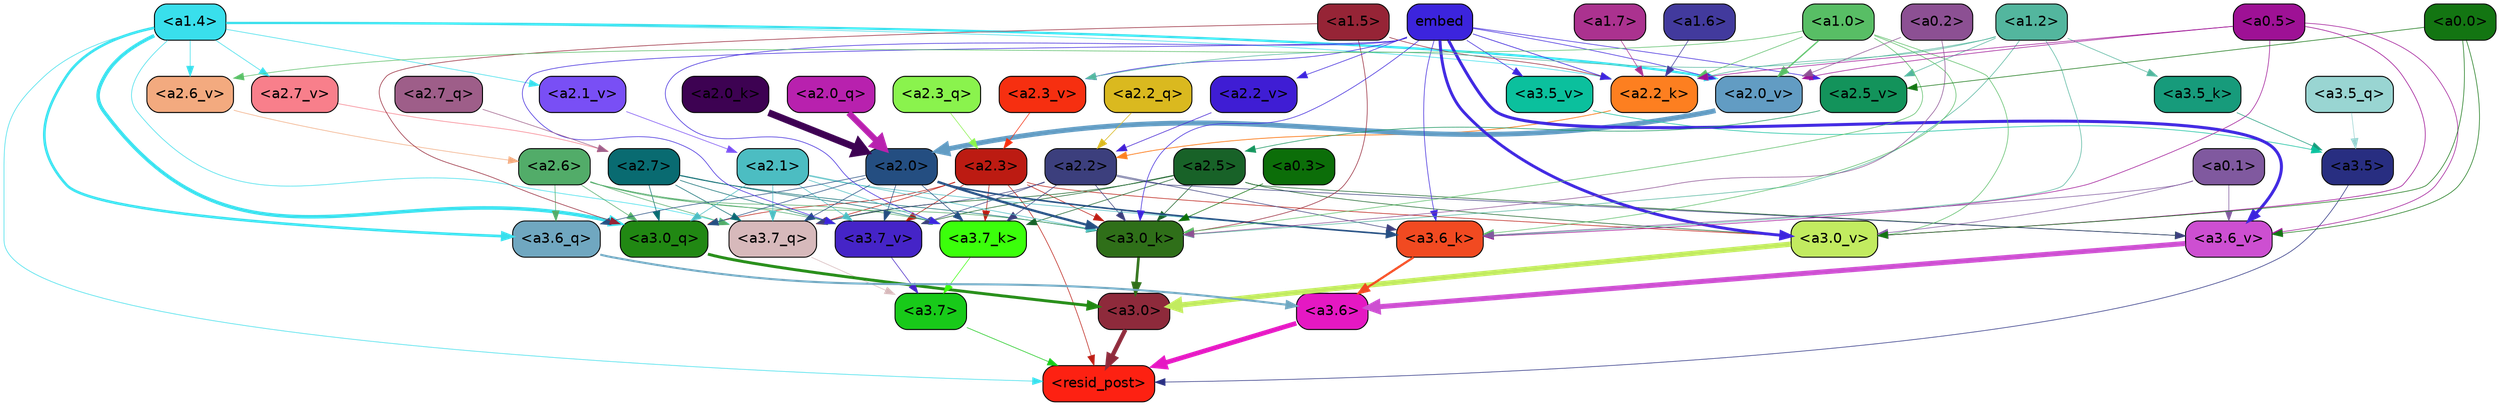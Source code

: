 strict digraph "" {
	graph [bgcolor=transparent,
		layout=dot,
		overlap=false,
		splines=true
	];
	"<a3.7>"	[color=black,
		fillcolor="#18ca19",
		fontname=Helvetica,
		shape=box,
		style="filled, rounded"];
	"<resid_post>"	[color=black,
		fillcolor="#fd2112",
		fontname=Helvetica,
		shape=box,
		style="filled, rounded"];
	"<a3.7>" -> "<resid_post>"	[color="#18ca19",
		penwidth=0.6];
	"<a3.6>"	[color=black,
		fillcolor="#e518c3",
		fontname=Helvetica,
		shape=box,
		style="filled, rounded"];
	"<a3.6>" -> "<resid_post>"	[color="#e518c3",
		penwidth=4.6696330308914185];
	"<a3.5>"	[color=black,
		fillcolor="#282e81",
		fontname=Helvetica,
		shape=box,
		style="filled, rounded"];
	"<a3.5>" -> "<resid_post>"	[color="#282e81",
		penwidth=0.6];
	"<a3.0>"	[color=black,
		fillcolor="#8e2a3b",
		fontname=Helvetica,
		shape=box,
		style="filled, rounded"];
	"<a3.0>" -> "<resid_post>"	[color="#8e2a3b",
		penwidth=4.282557368278503];
	"<a2.3>"	[color=black,
		fillcolor="#bc1b12",
		fontname=Helvetica,
		shape=box,
		style="filled, rounded"];
	"<a2.3>" -> "<resid_post>"	[color="#bc1b12",
		penwidth=0.6];
	"<a3.7_q>"	[color=black,
		fillcolor="#d7b9bb",
		fontname=Helvetica,
		shape=box,
		style="filled, rounded"];
	"<a2.3>" -> "<a3.7_q>"	[color="#bc1b12",
		penwidth=0.6];
	"<a3.0_q>"	[color=black,
		fillcolor="#218813",
		fontname=Helvetica,
		shape=box,
		style="filled, rounded"];
	"<a2.3>" -> "<a3.0_q>"	[color="#bc1b12",
		penwidth=0.6];
	"<a3.7_k>"	[color=black,
		fillcolor="#3bff0b",
		fontname=Helvetica,
		shape=box,
		style="filled, rounded"];
	"<a2.3>" -> "<a3.7_k>"	[color="#bc1b12",
		penwidth=0.6];
	"<a3.0_k>"	[color=black,
		fillcolor="#2f6f19",
		fontname=Helvetica,
		shape=box,
		style="filled, rounded"];
	"<a2.3>" -> "<a3.0_k>"	[color="#bc1b12",
		penwidth=0.6];
	"<a3.7_v>"	[color=black,
		fillcolor="#4524c7",
		fontname=Helvetica,
		shape=box,
		style="filled, rounded"];
	"<a2.3>" -> "<a3.7_v>"	[color="#bc1b12",
		penwidth=0.6];
	"<a3.0_v>"	[color=black,
		fillcolor="#c2eb60",
		fontname=Helvetica,
		shape=box,
		style="filled, rounded"];
	"<a2.3>" -> "<a3.0_v>"	[color="#bc1b12",
		penwidth=0.6];
	"<a1.4>"	[color=black,
		fillcolor="#39dfec",
		fontname=Helvetica,
		shape=box,
		style="filled, rounded"];
	"<a1.4>" -> "<resid_post>"	[color="#39dfec",
		penwidth=0.6];
	"<a1.4>" -> "<a3.7_q>"	[color="#39dfec",
		penwidth=0.6];
	"<a3.6_q>"	[color=black,
		fillcolor="#70a7c0",
		fontname=Helvetica,
		shape=box,
		style="filled, rounded"];
	"<a1.4>" -> "<a3.6_q>"	[color="#39dfec",
		penwidth=2.6073555648326874];
	"<a1.4>" -> "<a3.0_q>"	[color="#39dfec",
		penwidth=3.4971605762839317];
	"<a2.2_k>"	[color=black,
		fillcolor="#fd7f20",
		fontname=Helvetica,
		shape=box,
		style="filled, rounded"];
	"<a1.4>" -> "<a2.2_k>"	[color="#39dfec",
		penwidth=0.6];
	"<a2.7_v>"	[color=black,
		fillcolor="#f87f8b",
		fontname=Helvetica,
		shape=box,
		style="filled, rounded"];
	"<a1.4>" -> "<a2.7_v>"	[color="#39dfec",
		penwidth=0.6];
	"<a2.6_v>"	[color=black,
		fillcolor="#f3aa7f",
		fontname=Helvetica,
		shape=box,
		style="filled, rounded"];
	"<a1.4>" -> "<a2.6_v>"	[color="#39dfec",
		penwidth=0.6];
	"<a2.1_v>"	[color=black,
		fillcolor="#794ff5",
		fontname=Helvetica,
		shape=box,
		style="filled, rounded"];
	"<a1.4>" -> "<a2.1_v>"	[color="#39dfec",
		penwidth=0.6];
	"<a2.0_v>"	[color=black,
		fillcolor="#629cc3",
		fontname=Helvetica,
		shape=box,
		style="filled, rounded"];
	"<a1.4>" -> "<a2.0_v>"	[color="#39dfec",
		penwidth=2.268670678138733];
	"<a3.7_q>" -> "<a3.7>"	[color="#d7b9bb",
		penwidth=0.6];
	"<a3.6_q>" -> "<a3.6>"	[color="#70a7c0",
		penwidth=2.03758105635643];
	"<a3.5_q>"	[color=black,
		fillcolor="#99d5d2",
		fontname=Helvetica,
		shape=box,
		style="filled, rounded"];
	"<a3.5_q>" -> "<a3.5>"	[color="#99d5d2",
		penwidth=0.6];
	"<a3.0_q>" -> "<a3.0>"	[color="#218813",
		penwidth=2.8638100624084473];
	"<a3.7_k>" -> "<a3.7>"	[color="#3bff0b",
		penwidth=0.6];
	"<a3.6_k>"	[color=black,
		fillcolor="#f14a21",
		fontname=Helvetica,
		shape=box,
		style="filled, rounded"];
	"<a3.6_k>" -> "<a3.6>"	[color="#f14a21",
		penwidth=2.174198240041733];
	"<a3.5_k>"	[color=black,
		fillcolor="#179b7b",
		fontname=Helvetica,
		shape=box,
		style="filled, rounded"];
	"<a3.5_k>" -> "<a3.5>"	[color="#179b7b",
		penwidth=0.6];
	"<a3.0_k>" -> "<a3.0>"	[color="#2f6f19",
		penwidth=2.6274144649505615];
	"<a3.7_v>" -> "<a3.7>"	[color="#4524c7",
		penwidth=0.6];
	"<a3.6_v>"	[color=black,
		fillcolor="#cd4fd1",
		fontname=Helvetica,
		shape=box,
		style="filled, rounded"];
	"<a3.6_v>" -> "<a3.6>"	[color="#cd4fd1",
		penwidth=5.002329230308533];
	"<a3.5_v>"	[color=black,
		fillcolor="#0bc09d",
		fontname=Helvetica,
		shape=box,
		style="filled, rounded"];
	"<a3.5_v>" -> "<a3.5>"	[color="#0bc09d",
		penwidth=0.6];
	"<a3.0_v>" -> "<a3.0>"	[color="#c2eb60",
		penwidth=5.188832879066467];
	"<a2.7>"	[color=black,
		fillcolor="#096b71",
		fontname=Helvetica,
		shape=box,
		style="filled, rounded"];
	"<a2.7>" -> "<a3.7_q>"	[color="#096b71",
		penwidth=0.6];
	"<a2.7>" -> "<a3.0_q>"	[color="#096b71",
		penwidth=0.6];
	"<a2.7>" -> "<a3.7_k>"	[color="#096b71",
		penwidth=0.6];
	"<a2.7>" -> "<a3.0_k>"	[color="#096b71",
		penwidth=0.6];
	"<a2.7>" -> "<a3.7_v>"	[color="#096b71",
		penwidth=0.6];
	"<a2.6>"	[color=black,
		fillcolor="#52ac69",
		fontname=Helvetica,
		shape=box,
		style="filled, rounded"];
	"<a2.6>" -> "<a3.7_q>"	[color="#52ac69",
		penwidth=0.6];
	"<a2.6>" -> "<a3.6_q>"	[color="#52ac69",
		penwidth=0.6];
	"<a2.6>" -> "<a3.0_q>"	[color="#52ac69",
		penwidth=0.6];
	"<a2.6>" -> "<a3.7_k>"	[color="#52ac69",
		penwidth=0.6];
	"<a2.6>" -> "<a3.0_k>"	[color="#52ac69",
		penwidth=0.6];
	"<a2.6>" -> "<a3.7_v>"	[color="#52ac69",
		penwidth=0.6];
	"<a2.5>"	[color=black,
		fillcolor="#186228",
		fontname=Helvetica,
		shape=box,
		style="filled, rounded"];
	"<a2.5>" -> "<a3.7_q>"	[color="#186228",
		penwidth=0.6];
	"<a2.5>" -> "<a3.7_k>"	[color="#186228",
		penwidth=0.6];
	"<a2.5>" -> "<a3.0_k>"	[color="#186228",
		penwidth=0.6];
	"<a2.5>" -> "<a3.7_v>"	[color="#186228",
		penwidth=0.6];
	"<a2.5>" -> "<a3.6_v>"	[color="#186228",
		penwidth=0.6];
	"<a2.5>" -> "<a3.0_v>"	[color="#186228",
		penwidth=0.6];
	"<a2.2>"	[color=black,
		fillcolor="#3c3f7d",
		fontname=Helvetica,
		shape=box,
		style="filled, rounded"];
	"<a2.2>" -> "<a3.7_q>"	[color="#3c3f7d",
		penwidth=0.6];
	"<a2.2>" -> "<a3.7_k>"	[color="#3c3f7d",
		penwidth=0.6];
	"<a2.2>" -> "<a3.6_k>"	[color="#3c3f7d",
		penwidth=0.6];
	"<a2.2>" -> "<a3.0_k>"	[color="#3c3f7d",
		penwidth=0.6];
	"<a2.2>" -> "<a3.7_v>"	[color="#3c3f7d",
		penwidth=0.6];
	"<a2.2>" -> "<a3.6_v>"	[color="#3c3f7d",
		penwidth=0.6];
	"<a2.1>"	[color=black,
		fillcolor="#4cbdc2",
		fontname=Helvetica,
		shape=box,
		style="filled, rounded"];
	"<a2.1>" -> "<a3.7_q>"	[color="#4cbdc2",
		penwidth=0.6];
	"<a2.1>" -> "<a3.0_q>"	[color="#4cbdc2",
		penwidth=0.6];
	"<a2.1>" -> "<a3.7_k>"	[color="#4cbdc2",
		penwidth=0.6];
	"<a2.1>" -> "<a3.6_k>"	[color="#4cbdc2",
		penwidth=0.6];
	"<a2.1>" -> "<a3.0_k>"	[color="#4cbdc2",
		penwidth=0.6];
	"<a2.1>" -> "<a3.7_v>"	[color="#4cbdc2",
		penwidth=0.6];
	"<a2.0>"	[color=black,
		fillcolor="#244e81",
		fontname=Helvetica,
		shape=box,
		style="filled, rounded"];
	"<a2.0>" -> "<a3.7_q>"	[color="#244e81",
		penwidth=0.6];
	"<a2.0>" -> "<a3.6_q>"	[color="#244e81",
		penwidth=0.6];
	"<a2.0>" -> "<a3.0_q>"	[color="#244e81",
		penwidth=0.6];
	"<a2.0>" -> "<a3.7_k>"	[color="#244e81",
		penwidth=0.6];
	"<a2.0>" -> "<a3.6_k>"	[color="#244e81",
		penwidth=1.5568191409111023];
	"<a2.0>" -> "<a3.0_k>"	[color="#244e81",
		penwidth=2.270527422428131];
	"<a2.0>" -> "<a3.7_v>"	[color="#244e81",
		penwidth=0.6];
	"<a1.5>"	[color=black,
		fillcolor="#962436",
		fontname=Helvetica,
		shape=box,
		style="filled, rounded"];
	"<a1.5>" -> "<a3.0_q>"	[color="#962436",
		penwidth=0.6];
	"<a1.5>" -> "<a3.0_k>"	[color="#962436",
		penwidth=0.6];
	"<a1.5>" -> "<a2.2_k>"	[color="#962436",
		penwidth=0.6];
	embed	[color=black,
		fillcolor="#3c24dd",
		fontname=Helvetica,
		shape=box,
		style="filled, rounded"];
	embed -> "<a3.7_k>"	[color="#3c24dd",
		penwidth=0.6];
	embed -> "<a3.6_k>"	[color="#3c24dd",
		penwidth=0.6];
	embed -> "<a3.0_k>"	[color="#3c24dd",
		penwidth=0.6];
	embed -> "<a3.7_v>"	[color="#3c24dd",
		penwidth=0.6];
	embed -> "<a3.6_v>"	[color="#3c24dd",
		penwidth=2.9588699340820312];
	embed -> "<a3.5_v>"	[color="#3c24dd",
		penwidth=0.6];
	embed -> "<a3.0_v>"	[color="#3c24dd",
		penwidth=2.8686431646347046];
	embed -> "<a2.2_k>"	[color="#3c24dd",
		penwidth=0.67606520652771];
	"<a2.5_v>"	[color=black,
		fillcolor="#13935b",
		fontname=Helvetica,
		shape=box,
		style="filled, rounded"];
	embed -> "<a2.5_v>"	[color="#3c24dd",
		penwidth=0.6];
	"<a2.3_v>"	[color=black,
		fillcolor="#f62f10",
		fontname=Helvetica,
		shape=box,
		style="filled, rounded"];
	embed -> "<a2.3_v>"	[color="#3c24dd",
		penwidth=0.6];
	"<a2.2_v>"	[color=black,
		fillcolor="#3f1dd4",
		fontname=Helvetica,
		shape=box,
		style="filled, rounded"];
	embed -> "<a2.2_v>"	[color="#3c24dd",
		penwidth=0.6];
	embed -> "<a2.0_v>"	[color="#3c24dd",
		penwidth=0.6];
	"<a1.2>"	[color=black,
		fillcolor="#53b69e",
		fontname=Helvetica,
		shape=box,
		style="filled, rounded"];
	"<a1.2>" -> "<a3.6_k>"	[color="#53b69e",
		penwidth=0.6];
	"<a1.2>" -> "<a3.5_k>"	[color="#53b69e",
		penwidth=0.6];
	"<a1.2>" -> "<a3.0_k>"	[color="#53b69e",
		penwidth=0.6];
	"<a1.2>" -> "<a2.2_k>"	[color="#53b69e",
		penwidth=0.6];
	"<a1.2>" -> "<a2.5_v>"	[color="#53b69e",
		penwidth=0.6];
	"<a1.2>" -> "<a2.3_v>"	[color="#53b69e",
		penwidth=0.6];
	"<a1.0>"	[color=black,
		fillcolor="#58be65",
		fontname=Helvetica,
		shape=box,
		style="filled, rounded"];
	"<a1.0>" -> "<a3.6_k>"	[color="#58be65",
		penwidth=0.6];
	"<a1.0>" -> "<a3.0_k>"	[color="#58be65",
		penwidth=0.6];
	"<a1.0>" -> "<a3.0_v>"	[color="#58be65",
		penwidth=0.6];
	"<a1.0>" -> "<a2.2_k>"	[color="#58be65",
		penwidth=0.6];
	"<a1.0>" -> "<a2.6_v>"	[color="#58be65",
		penwidth=0.6];
	"<a1.0>" -> "<a2.0_v>"	[color="#58be65",
		penwidth=1.27996826171875];
	"<a0.5>"	[color=black,
		fillcolor="#9e1195",
		fontname=Helvetica,
		shape=box,
		style="filled, rounded"];
	"<a0.5>" -> "<a3.6_k>"	[color="#9e1195",
		penwidth=0.6];
	"<a0.5>" -> "<a3.6_v>"	[color="#9e1195",
		penwidth=0.6];
	"<a0.5>" -> "<a3.0_v>"	[color="#9e1195",
		penwidth=0.6421224474906921];
	"<a0.5>" -> "<a2.2_k>"	[color="#9e1195",
		penwidth=0.6];
	"<a0.5>" -> "<a2.0_v>"	[color="#9e1195",
		penwidth=0.6];
	"<a0.1>"	[color=black,
		fillcolor="#80599f",
		fontname=Helvetica,
		shape=box,
		style="filled, rounded"];
	"<a0.1>" -> "<a3.6_k>"	[color="#80599f",
		penwidth=0.6];
	"<a0.1>" -> "<a3.6_v>"	[color="#80599f",
		penwidth=0.6];
	"<a0.1>" -> "<a3.0_v>"	[color="#80599f",
		penwidth=0.6];
	"<a0.3>"	[color=black,
		fillcolor="#0c6e09",
		fontname=Helvetica,
		shape=box,
		style="filled, rounded"];
	"<a0.3>" -> "<a3.0_k>"	[color="#0c6e09",
		penwidth=0.6];
	"<a0.2>"	[color=black,
		fillcolor="#8c5093",
		fontname=Helvetica,
		shape=box,
		style="filled, rounded"];
	"<a0.2>" -> "<a3.0_k>"	[color="#8c5093",
		penwidth=0.6];
	"<a0.2>" -> "<a2.0_v>"	[color="#8c5093",
		penwidth=0.6];
	"<a0.0>"	[color=black,
		fillcolor="#137512",
		fontname=Helvetica,
		shape=box,
		style="filled, rounded"];
	"<a0.0>" -> "<a3.6_v>"	[color="#137512",
		penwidth=0.6];
	"<a0.0>" -> "<a3.0_v>"	[color="#137512",
		penwidth=0.6];
	"<a0.0>" -> "<a2.5_v>"	[color="#137512",
		penwidth=0.6];
	"<a2.7_q>"	[color=black,
		fillcolor="#9e5e89",
		fontname=Helvetica,
		shape=box,
		style="filled, rounded"];
	"<a2.7_q>" -> "<a2.7>"	[color="#9e5e89",
		penwidth=0.6];
	"<a2.3_q>"	[color=black,
		fillcolor="#8af34d",
		fontname=Helvetica,
		shape=box,
		style="filled, rounded"];
	"<a2.3_q>" -> "<a2.3>"	[color="#8af34d",
		penwidth=0.6];
	"<a2.2_q>"	[color=black,
		fillcolor="#dab91f",
		fontname=Helvetica,
		shape=box,
		style="filled, rounded"];
	"<a2.2_q>" -> "<a2.2>"	[color="#dab91f",
		penwidth=0.6340763568878174];
	"<a2.0_q>"	[color=black,
		fillcolor="#b821ae",
		fontname=Helvetica,
		shape=box,
		style="filled, rounded"];
	"<a2.0_q>" -> "<a2.0>"	[color="#b821ae",
		penwidth=6.0160088539123535];
	"<a2.2_k>" -> "<a2.2>"	[color="#fd7f20",
		penwidth=0.7764816284179688];
	"<a2.0_k>"	[color=black,
		fillcolor="#3d0252",
		fontname=Helvetica,
		shape=box,
		style="filled, rounded"];
	"<a2.0_k>" -> "<a2.0>"	[color="#3d0252",
		penwidth=6.773025274276733];
	"<a2.7_v>" -> "<a2.7>"	[color="#f87f8b",
		penwidth=0.6];
	"<a2.6_v>" -> "<a2.6>"	[color="#f3aa7f",
		penwidth=0.6];
	"<a2.5_v>" -> "<a2.5>"	[color="#13935b",
		penwidth=0.6];
	"<a2.3_v>" -> "<a2.3>"	[color="#f62f10",
		penwidth=0.6];
	"<a2.2_v>" -> "<a2.2>"	[color="#3f1dd4",
		penwidth=0.6];
	"<a2.1_v>" -> "<a2.1>"	[color="#794ff5",
		penwidth=0.6];
	"<a2.0_v>" -> "<a2.0>"	[color="#629cc3",
		penwidth=4.906715989112854];
	"<a1.7>"	[color=black,
		fillcolor="#ab328f",
		fontname=Helvetica,
		shape=box,
		style="filled, rounded"];
	"<a1.7>" -> "<a2.2_k>"	[color="#ab328f",
		penwidth=0.6];
	"<a1.6>"	[color=black,
		fillcolor="#423a9d",
		fontname=Helvetica,
		shape=box,
		style="filled, rounded"];
	"<a1.6>" -> "<a2.2_k>"	[color="#423a9d",
		penwidth=0.6];
}
